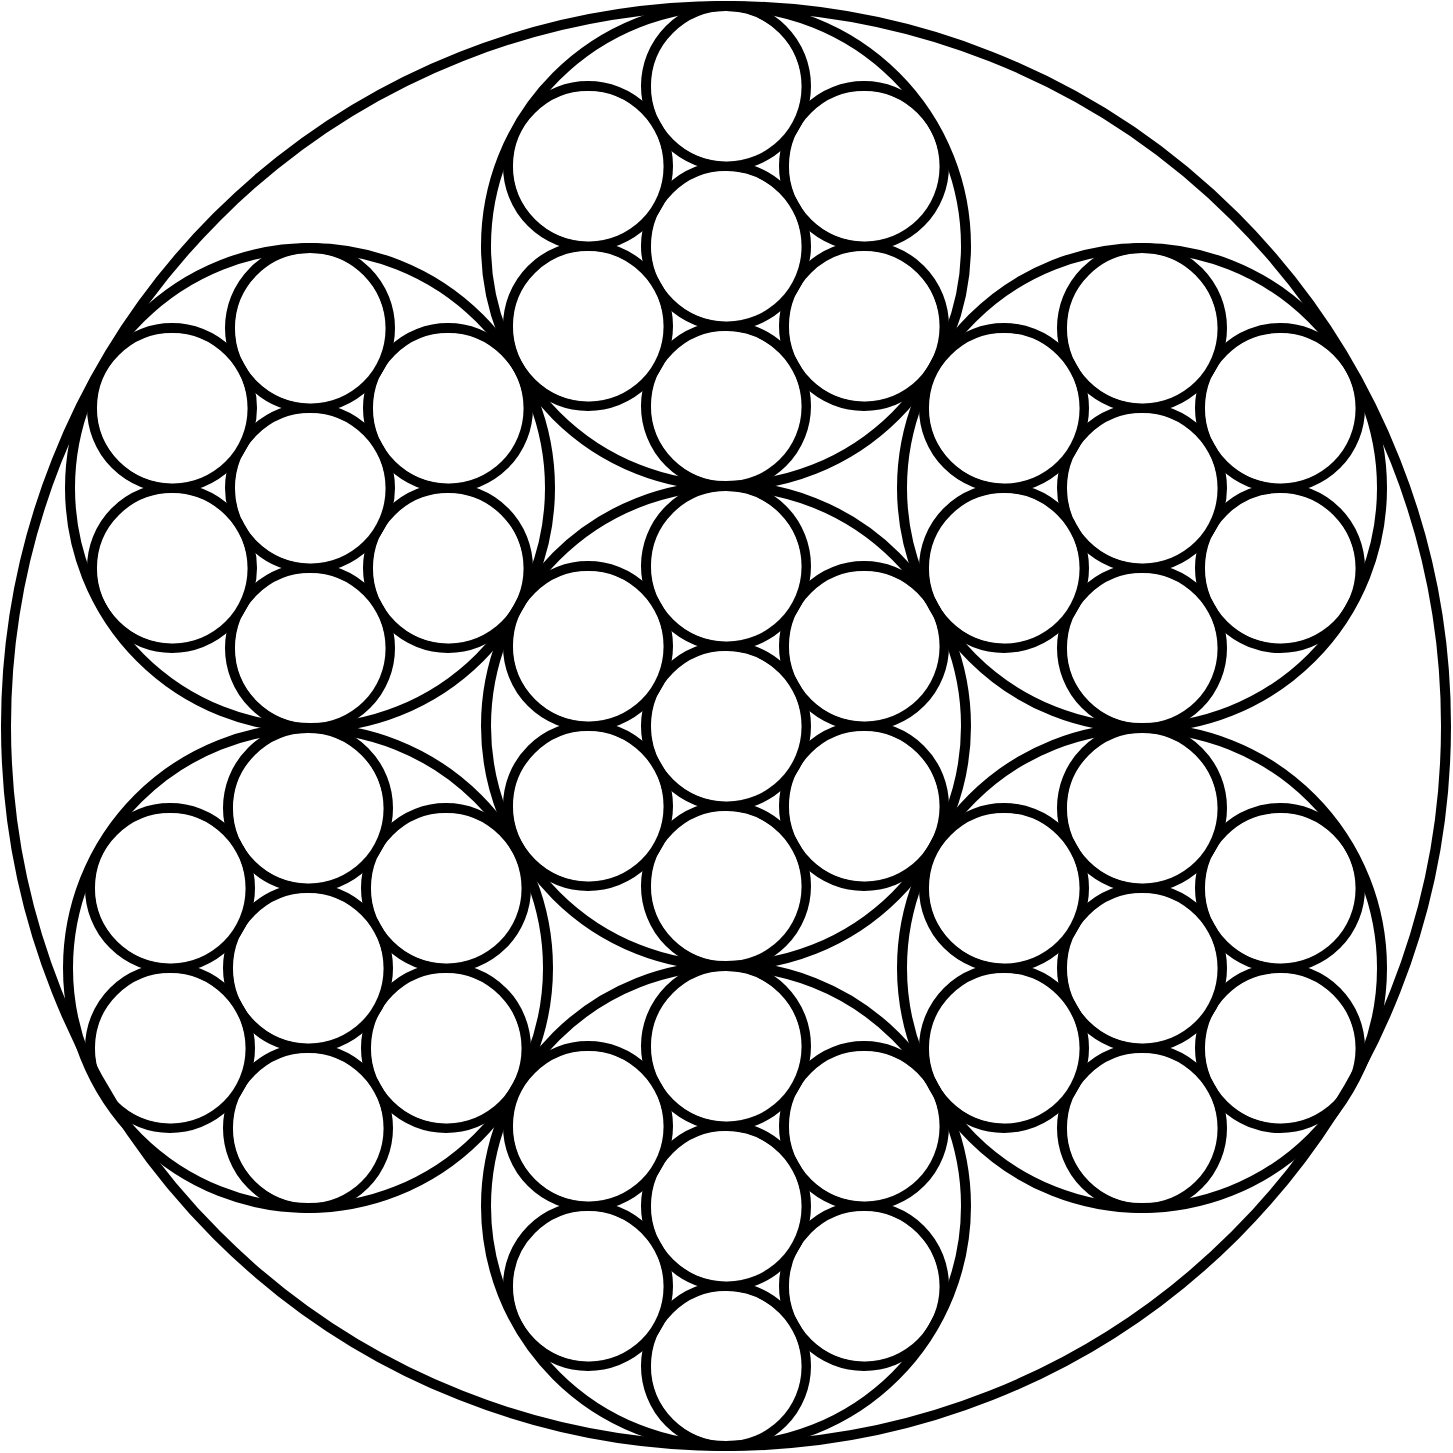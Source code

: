 <mxfile version="14.7.6" type="github"><diagram id="q9ERIXMzDF9089vVM9AD" name="Page-1"><mxGraphModel dx="2370" dy="1270" grid="1" gridSize="10" guides="1" tooltips="1" connect="1" arrows="1" fold="1" page="1" pageScale="1" pageWidth="827" pageHeight="1169" math="0" shadow="0"><root><mxCell id="0"/><mxCell id="1" parent="0"/><mxCell id="oN4A9H2NqV6lfZODWYCx-55" value="" style="group" vertex="1" connectable="0" parent="1"><mxGeometry x="280" y="280" width="240" height="240" as="geometry"/></mxCell><mxCell id="oN4A9H2NqV6lfZODWYCx-39" value="" style="ellipse;whiteSpace=wrap;html=1;aspect=fixed;fontSize=74;strokeWidth=5;fontColor=#ffffff;fillColor=none;" vertex="1" parent="oN4A9H2NqV6lfZODWYCx-55"><mxGeometry x="80" y="80" width="80" height="80" as="geometry"/></mxCell><mxCell id="oN4A9H2NqV6lfZODWYCx-40" value="" style="ellipse;whiteSpace=wrap;html=1;aspect=fixed;fontSize=74;strokeWidth=5;fontColor=#ffffff;fillColor=none;" vertex="1" parent="oN4A9H2NqV6lfZODWYCx-55"><mxGeometry x="11" y="40" width="80" height="80" as="geometry"/></mxCell><mxCell id="oN4A9H2NqV6lfZODWYCx-41" value="" style="ellipse;whiteSpace=wrap;html=1;aspect=fixed;fontSize=74;strokeWidth=5;fontColor=#ffffff;fillColor=none;" vertex="1" parent="oN4A9H2NqV6lfZODWYCx-55"><mxGeometry x="11" y="120" width="80" height="80" as="geometry"/></mxCell><mxCell id="oN4A9H2NqV6lfZODWYCx-42" value="" style="ellipse;whiteSpace=wrap;html=1;aspect=fixed;fontSize=74;strokeWidth=5;fontColor=#ffffff;fillColor=none;" vertex="1" parent="oN4A9H2NqV6lfZODWYCx-55"><mxGeometry x="80" width="80" height="80" as="geometry"/></mxCell><mxCell id="oN4A9H2NqV6lfZODWYCx-43" value="" style="ellipse;whiteSpace=wrap;html=1;aspect=fixed;fontSize=74;strokeWidth=5;fontColor=#ffffff;fillColor=none;" vertex="1" parent="oN4A9H2NqV6lfZODWYCx-55"><mxGeometry x="80" y="160" width="80" height="80" as="geometry"/></mxCell><mxCell id="oN4A9H2NqV6lfZODWYCx-44" value="" style="ellipse;whiteSpace=wrap;html=1;aspect=fixed;fontSize=74;strokeWidth=5;fontColor=#ffffff;fillColor=none;" vertex="1" parent="oN4A9H2NqV6lfZODWYCx-55"><mxGeometry x="149" y="120" width="80" height="80" as="geometry"/></mxCell><mxCell id="oN4A9H2NqV6lfZODWYCx-45" value="" style="group" vertex="1" connectable="0" parent="oN4A9H2NqV6lfZODWYCx-55"><mxGeometry x="149" y="40" width="80" height="80" as="geometry"/></mxCell><mxCell id="oN4A9H2NqV6lfZODWYCx-46" value="" style="ellipse;whiteSpace=wrap;html=1;aspect=fixed;fontSize=74;strokeWidth=5;fontColor=#ffffff;fillColor=none;" vertex="1" parent="oN4A9H2NqV6lfZODWYCx-45"><mxGeometry width="80" height="80" as="geometry"/></mxCell><mxCell id="oN4A9H2NqV6lfZODWYCx-47" value="" style="ellipse;whiteSpace=wrap;html=1;aspect=fixed;fontSize=74;strokeColor=#FFFFFF;strokeWidth=0;fillColor=#ffffff;" vertex="1" parent="oN4A9H2NqV6lfZODWYCx-45"><mxGeometry x="2.5" y="2.5" width="75" height="75" as="geometry"/></mxCell><mxCell id="oN4A9H2NqV6lfZODWYCx-48" value="" style="ellipse;whiteSpace=wrap;html=1;aspect=fixed;fontSize=74;strokeColor=#FFFFFF;strokeWidth=0;fillColor=#ffffff;" vertex="1" parent="oN4A9H2NqV6lfZODWYCx-55"><mxGeometry x="151.5" y="122.5" width="75" height="75" as="geometry"/></mxCell><mxCell id="oN4A9H2NqV6lfZODWYCx-49" value="" style="ellipse;whiteSpace=wrap;html=1;aspect=fixed;fontSize=74;strokeColor=#FFFFFF;strokeWidth=0;fillColor=#ffffff;" vertex="1" parent="oN4A9H2NqV6lfZODWYCx-55"><mxGeometry x="82.5" y="82.5" width="75" height="75" as="geometry"/></mxCell><mxCell id="oN4A9H2NqV6lfZODWYCx-50" value="" style="ellipse;whiteSpace=wrap;html=1;aspect=fixed;fontSize=74;strokeColor=#FFFFFF;strokeWidth=0;fillColor=#ffffff;" vertex="1" parent="oN4A9H2NqV6lfZODWYCx-55"><mxGeometry x="82.5" y="162.5" width="75" height="75" as="geometry"/></mxCell><mxCell id="oN4A9H2NqV6lfZODWYCx-51" value="" style="ellipse;whiteSpace=wrap;html=1;aspect=fixed;fontSize=74;strokeColor=#FFFFFF;strokeWidth=0;fillColor=#ffffff;" vertex="1" parent="oN4A9H2NqV6lfZODWYCx-55"><mxGeometry x="13.5" y="122.5" width="75" height="75" as="geometry"/></mxCell><mxCell id="oN4A9H2NqV6lfZODWYCx-52" value="" style="ellipse;whiteSpace=wrap;html=1;aspect=fixed;fontSize=74;strokeColor=#FFFFFF;strokeWidth=0;fillColor=#ffffff;" vertex="1" parent="oN4A9H2NqV6lfZODWYCx-55"><mxGeometry x="13.5" y="42.5" width="75" height="75" as="geometry"/></mxCell><mxCell id="oN4A9H2NqV6lfZODWYCx-53" value="" style="ellipse;whiteSpace=wrap;html=1;aspect=fixed;fontSize=74;strokeColor=#FFFFFF;strokeWidth=0;fillColor=#ffffff;" vertex="1" parent="oN4A9H2NqV6lfZODWYCx-55"><mxGeometry x="82.5" y="2.5" width="75" height="75" as="geometry"/></mxCell><mxCell id="oN4A9H2NqV6lfZODWYCx-54" value="" style="ellipse;whiteSpace=wrap;html=1;aspect=fixed;fontSize=74;strokeWidth=5;fillColor=none;" vertex="1" parent="oN4A9H2NqV6lfZODWYCx-55"><mxGeometry width="240" height="240" as="geometry"/></mxCell><mxCell id="oN4A9H2NqV6lfZODWYCx-56" value="" style="group" vertex="1" connectable="0" parent="1"><mxGeometry x="280" y="520" width="240" height="240" as="geometry"/></mxCell><mxCell id="oN4A9H2NqV6lfZODWYCx-57" value="" style="ellipse;whiteSpace=wrap;html=1;aspect=fixed;fontSize=74;strokeWidth=5;fontColor=#ffffff;fillColor=none;" vertex="1" parent="oN4A9H2NqV6lfZODWYCx-56"><mxGeometry x="80" y="80" width="80" height="80" as="geometry"/></mxCell><mxCell id="oN4A9H2NqV6lfZODWYCx-58" value="" style="ellipse;whiteSpace=wrap;html=1;aspect=fixed;fontSize=74;strokeWidth=5;fontColor=#ffffff;fillColor=none;" vertex="1" parent="oN4A9H2NqV6lfZODWYCx-56"><mxGeometry x="11" y="40" width="80" height="80" as="geometry"/></mxCell><mxCell id="oN4A9H2NqV6lfZODWYCx-59" value="" style="ellipse;whiteSpace=wrap;html=1;aspect=fixed;fontSize=74;strokeWidth=5;fontColor=#ffffff;fillColor=none;" vertex="1" parent="oN4A9H2NqV6lfZODWYCx-56"><mxGeometry x="11" y="120" width="80" height="80" as="geometry"/></mxCell><mxCell id="oN4A9H2NqV6lfZODWYCx-60" value="" style="ellipse;whiteSpace=wrap;html=1;aspect=fixed;fontSize=74;strokeWidth=5;fontColor=#ffffff;fillColor=none;" vertex="1" parent="oN4A9H2NqV6lfZODWYCx-56"><mxGeometry x="80" width="80" height="80" as="geometry"/></mxCell><mxCell id="oN4A9H2NqV6lfZODWYCx-61" value="" style="ellipse;whiteSpace=wrap;html=1;aspect=fixed;fontSize=74;strokeWidth=5;fontColor=#ffffff;fillColor=none;" vertex="1" parent="oN4A9H2NqV6lfZODWYCx-56"><mxGeometry x="80" y="160" width="80" height="80" as="geometry"/></mxCell><mxCell id="oN4A9H2NqV6lfZODWYCx-62" value="" style="ellipse;whiteSpace=wrap;html=1;aspect=fixed;fontSize=74;strokeWidth=5;fontColor=#ffffff;fillColor=none;" vertex="1" parent="oN4A9H2NqV6lfZODWYCx-56"><mxGeometry x="149" y="120" width="80" height="80" as="geometry"/></mxCell><mxCell id="oN4A9H2NqV6lfZODWYCx-63" value="" style="group" vertex="1" connectable="0" parent="oN4A9H2NqV6lfZODWYCx-56"><mxGeometry x="149" y="40" width="80" height="80" as="geometry"/></mxCell><mxCell id="oN4A9H2NqV6lfZODWYCx-64" value="" style="ellipse;whiteSpace=wrap;html=1;aspect=fixed;fontSize=74;strokeWidth=5;fontColor=#ffffff;fillColor=none;" vertex="1" parent="oN4A9H2NqV6lfZODWYCx-63"><mxGeometry width="80" height="80" as="geometry"/></mxCell><mxCell id="oN4A9H2NqV6lfZODWYCx-65" value="" style="ellipse;whiteSpace=wrap;html=1;aspect=fixed;fontSize=74;strokeColor=#FFFFFF;strokeWidth=0;fillColor=#ffffff;" vertex="1" parent="oN4A9H2NqV6lfZODWYCx-63"><mxGeometry x="2.5" y="2.5" width="75" height="75" as="geometry"/></mxCell><mxCell id="oN4A9H2NqV6lfZODWYCx-66" value="" style="ellipse;whiteSpace=wrap;html=1;aspect=fixed;fontSize=74;strokeColor=#FFFFFF;strokeWidth=0;fillColor=#ffffff;" vertex="1" parent="oN4A9H2NqV6lfZODWYCx-56"><mxGeometry x="151.5" y="122.5" width="75" height="75" as="geometry"/></mxCell><mxCell id="oN4A9H2NqV6lfZODWYCx-67" value="" style="ellipse;whiteSpace=wrap;html=1;aspect=fixed;fontSize=74;strokeColor=#FFFFFF;strokeWidth=0;fillColor=#ffffff;" vertex="1" parent="oN4A9H2NqV6lfZODWYCx-56"><mxGeometry x="82.5" y="82.5" width="75" height="75" as="geometry"/></mxCell><mxCell id="oN4A9H2NqV6lfZODWYCx-68" value="" style="ellipse;whiteSpace=wrap;html=1;aspect=fixed;fontSize=74;strokeColor=#FFFFFF;strokeWidth=0;fillColor=#ffffff;" vertex="1" parent="oN4A9H2NqV6lfZODWYCx-56"><mxGeometry x="82.5" y="162.5" width="75" height="75" as="geometry"/></mxCell><mxCell id="oN4A9H2NqV6lfZODWYCx-69" value="" style="ellipse;whiteSpace=wrap;html=1;aspect=fixed;fontSize=74;strokeColor=#FFFFFF;strokeWidth=0;fillColor=#ffffff;" vertex="1" parent="oN4A9H2NqV6lfZODWYCx-56"><mxGeometry x="13.5" y="122.5" width="75" height="75" as="geometry"/></mxCell><mxCell id="oN4A9H2NqV6lfZODWYCx-70" value="" style="ellipse;whiteSpace=wrap;html=1;aspect=fixed;fontSize=74;strokeColor=#FFFFFF;strokeWidth=0;fillColor=#ffffff;" vertex="1" parent="oN4A9H2NqV6lfZODWYCx-56"><mxGeometry x="13.5" y="42.5" width="75" height="75" as="geometry"/></mxCell><mxCell id="oN4A9H2NqV6lfZODWYCx-71" value="" style="ellipse;whiteSpace=wrap;html=1;aspect=fixed;fontSize=74;strokeColor=#FFFFFF;strokeWidth=0;fillColor=#ffffff;" vertex="1" parent="oN4A9H2NqV6lfZODWYCx-56"><mxGeometry x="82.5" y="2.5" width="75" height="75" as="geometry"/></mxCell><mxCell id="oN4A9H2NqV6lfZODWYCx-72" value="" style="ellipse;whiteSpace=wrap;html=1;aspect=fixed;fontSize=74;strokeWidth=5;fillColor=none;" vertex="1" parent="oN4A9H2NqV6lfZODWYCx-56"><mxGeometry width="240" height="240" as="geometry"/></mxCell><mxCell id="oN4A9H2NqV6lfZODWYCx-73" value="" style="group" vertex="1" connectable="0" parent="1"><mxGeometry x="280" y="40" width="240" height="240" as="geometry"/></mxCell><mxCell id="oN4A9H2NqV6lfZODWYCx-74" value="" style="ellipse;whiteSpace=wrap;html=1;aspect=fixed;fontSize=74;strokeWidth=5;fontColor=#ffffff;fillColor=none;" vertex="1" parent="oN4A9H2NqV6lfZODWYCx-73"><mxGeometry x="80" y="80" width="80" height="80" as="geometry"/></mxCell><mxCell id="oN4A9H2NqV6lfZODWYCx-75" value="" style="ellipse;whiteSpace=wrap;html=1;aspect=fixed;fontSize=74;strokeWidth=5;fontColor=#ffffff;fillColor=none;" vertex="1" parent="oN4A9H2NqV6lfZODWYCx-73"><mxGeometry x="11" y="40" width="80" height="80" as="geometry"/></mxCell><mxCell id="oN4A9H2NqV6lfZODWYCx-76" value="" style="ellipse;whiteSpace=wrap;html=1;aspect=fixed;fontSize=74;strokeWidth=5;fontColor=#ffffff;fillColor=none;" vertex="1" parent="oN4A9H2NqV6lfZODWYCx-73"><mxGeometry x="11" y="120" width="80" height="80" as="geometry"/></mxCell><mxCell id="oN4A9H2NqV6lfZODWYCx-77" value="" style="ellipse;whiteSpace=wrap;html=1;aspect=fixed;fontSize=74;strokeWidth=5;fontColor=#ffffff;fillColor=none;" vertex="1" parent="oN4A9H2NqV6lfZODWYCx-73"><mxGeometry x="80" width="80" height="80" as="geometry"/></mxCell><mxCell id="oN4A9H2NqV6lfZODWYCx-78" value="" style="ellipse;whiteSpace=wrap;html=1;aspect=fixed;fontSize=74;strokeWidth=5;fontColor=#ffffff;fillColor=none;" vertex="1" parent="oN4A9H2NqV6lfZODWYCx-73"><mxGeometry x="80" y="160" width="80" height="80" as="geometry"/></mxCell><mxCell id="oN4A9H2NqV6lfZODWYCx-79" value="" style="ellipse;whiteSpace=wrap;html=1;aspect=fixed;fontSize=74;strokeWidth=5;fontColor=#ffffff;fillColor=none;" vertex="1" parent="oN4A9H2NqV6lfZODWYCx-73"><mxGeometry x="149" y="120" width="80" height="80" as="geometry"/></mxCell><mxCell id="oN4A9H2NqV6lfZODWYCx-80" value="" style="group" vertex="1" connectable="0" parent="oN4A9H2NqV6lfZODWYCx-73"><mxGeometry x="149" y="40" width="80" height="80" as="geometry"/></mxCell><mxCell id="oN4A9H2NqV6lfZODWYCx-81" value="" style="ellipse;whiteSpace=wrap;html=1;aspect=fixed;fontSize=74;strokeWidth=5;fontColor=#ffffff;fillColor=none;" vertex="1" parent="oN4A9H2NqV6lfZODWYCx-80"><mxGeometry width="80" height="80" as="geometry"/></mxCell><mxCell id="oN4A9H2NqV6lfZODWYCx-82" value="" style="ellipse;whiteSpace=wrap;html=1;aspect=fixed;fontSize=74;strokeColor=#FFFFFF;strokeWidth=0;fillColor=#ffffff;" vertex="1" parent="oN4A9H2NqV6lfZODWYCx-80"><mxGeometry x="2.5" y="2.5" width="75" height="75" as="geometry"/></mxCell><mxCell id="oN4A9H2NqV6lfZODWYCx-83" value="" style="ellipse;whiteSpace=wrap;html=1;aspect=fixed;fontSize=74;strokeColor=#FFFFFF;strokeWidth=0;fillColor=#ffffff;" vertex="1" parent="oN4A9H2NqV6lfZODWYCx-73"><mxGeometry x="151.5" y="122.5" width="75" height="75" as="geometry"/></mxCell><mxCell id="oN4A9H2NqV6lfZODWYCx-84" value="" style="ellipse;whiteSpace=wrap;html=1;aspect=fixed;fontSize=74;strokeColor=#FFFFFF;strokeWidth=0;fillColor=#ffffff;" vertex="1" parent="oN4A9H2NqV6lfZODWYCx-73"><mxGeometry x="82.5" y="82.5" width="75" height="75" as="geometry"/></mxCell><mxCell id="oN4A9H2NqV6lfZODWYCx-85" value="" style="ellipse;whiteSpace=wrap;html=1;aspect=fixed;fontSize=74;strokeColor=#FFFFFF;strokeWidth=0;fillColor=#ffffff;" vertex="1" parent="oN4A9H2NqV6lfZODWYCx-73"><mxGeometry x="82.5" y="162.5" width="75" height="75" as="geometry"/></mxCell><mxCell id="oN4A9H2NqV6lfZODWYCx-86" value="" style="ellipse;whiteSpace=wrap;html=1;aspect=fixed;fontSize=74;strokeColor=#FFFFFF;strokeWidth=0;fillColor=#ffffff;" vertex="1" parent="oN4A9H2NqV6lfZODWYCx-73"><mxGeometry x="13.5" y="122.5" width="75" height="75" as="geometry"/></mxCell><mxCell id="oN4A9H2NqV6lfZODWYCx-87" value="" style="ellipse;whiteSpace=wrap;html=1;aspect=fixed;fontSize=74;strokeColor=#FFFFFF;strokeWidth=0;fillColor=#ffffff;" vertex="1" parent="oN4A9H2NqV6lfZODWYCx-73"><mxGeometry x="13.5" y="42.5" width="75" height="75" as="geometry"/></mxCell><mxCell id="oN4A9H2NqV6lfZODWYCx-88" value="" style="ellipse;whiteSpace=wrap;html=1;aspect=fixed;fontSize=74;strokeColor=#FFFFFF;strokeWidth=0;fillColor=#ffffff;" vertex="1" parent="oN4A9H2NqV6lfZODWYCx-73"><mxGeometry x="82.5" y="2.5" width="75" height="75" as="geometry"/></mxCell><mxCell id="oN4A9H2NqV6lfZODWYCx-89" value="" style="ellipse;whiteSpace=wrap;html=1;aspect=fixed;fontSize=74;strokeWidth=5;fillColor=none;" vertex="1" parent="oN4A9H2NqV6lfZODWYCx-73"><mxGeometry width="240" height="240" as="geometry"/></mxCell><mxCell id="oN4A9H2NqV6lfZODWYCx-90" value="" style="group" vertex="1" connectable="0" parent="1"><mxGeometry x="488" y="161" width="240" height="240" as="geometry"/></mxCell><mxCell id="oN4A9H2NqV6lfZODWYCx-91" value="" style="ellipse;whiteSpace=wrap;html=1;aspect=fixed;fontSize=74;strokeWidth=5;fontColor=#ffffff;fillColor=none;" vertex="1" parent="oN4A9H2NqV6lfZODWYCx-90"><mxGeometry x="80" y="80" width="80" height="80" as="geometry"/></mxCell><mxCell id="oN4A9H2NqV6lfZODWYCx-92" value="" style="ellipse;whiteSpace=wrap;html=1;aspect=fixed;fontSize=74;strokeWidth=5;fontColor=#ffffff;fillColor=none;" vertex="1" parent="oN4A9H2NqV6lfZODWYCx-90"><mxGeometry x="11" y="40" width="80" height="80" as="geometry"/></mxCell><mxCell id="oN4A9H2NqV6lfZODWYCx-93" value="" style="ellipse;whiteSpace=wrap;html=1;aspect=fixed;fontSize=74;strokeWidth=5;fontColor=#ffffff;fillColor=none;" vertex="1" parent="oN4A9H2NqV6lfZODWYCx-90"><mxGeometry x="11" y="120" width="80" height="80" as="geometry"/></mxCell><mxCell id="oN4A9H2NqV6lfZODWYCx-94" value="" style="ellipse;whiteSpace=wrap;html=1;aspect=fixed;fontSize=74;strokeWidth=5;fontColor=#ffffff;fillColor=none;" vertex="1" parent="oN4A9H2NqV6lfZODWYCx-90"><mxGeometry x="80" width="80" height="80" as="geometry"/></mxCell><mxCell id="oN4A9H2NqV6lfZODWYCx-95" value="" style="ellipse;whiteSpace=wrap;html=1;aspect=fixed;fontSize=74;strokeWidth=5;fontColor=#ffffff;fillColor=none;" vertex="1" parent="oN4A9H2NqV6lfZODWYCx-90"><mxGeometry x="80" y="160" width="80" height="80" as="geometry"/></mxCell><mxCell id="oN4A9H2NqV6lfZODWYCx-96" value="" style="ellipse;whiteSpace=wrap;html=1;aspect=fixed;fontSize=74;strokeWidth=5;fontColor=#ffffff;fillColor=none;" vertex="1" parent="oN4A9H2NqV6lfZODWYCx-90"><mxGeometry x="149" y="120" width="80" height="80" as="geometry"/></mxCell><mxCell id="oN4A9H2NqV6lfZODWYCx-97" value="" style="group" vertex="1" connectable="0" parent="oN4A9H2NqV6lfZODWYCx-90"><mxGeometry x="149" y="40" width="80" height="80" as="geometry"/></mxCell><mxCell id="oN4A9H2NqV6lfZODWYCx-98" value="" style="ellipse;whiteSpace=wrap;html=1;aspect=fixed;fontSize=74;strokeWidth=5;fontColor=#ffffff;fillColor=none;" vertex="1" parent="oN4A9H2NqV6lfZODWYCx-97"><mxGeometry width="80" height="80" as="geometry"/></mxCell><mxCell id="oN4A9H2NqV6lfZODWYCx-99" value="" style="ellipse;whiteSpace=wrap;html=1;aspect=fixed;fontSize=74;strokeColor=#FFFFFF;strokeWidth=0;fillColor=#ffffff;" vertex="1" parent="oN4A9H2NqV6lfZODWYCx-97"><mxGeometry x="2.5" y="2.5" width="75" height="75" as="geometry"/></mxCell><mxCell id="oN4A9H2NqV6lfZODWYCx-100" value="" style="ellipse;whiteSpace=wrap;html=1;aspect=fixed;fontSize=74;strokeColor=#FFFFFF;strokeWidth=0;fillColor=#ffffff;" vertex="1" parent="oN4A9H2NqV6lfZODWYCx-90"><mxGeometry x="151.5" y="122.5" width="75" height="75" as="geometry"/></mxCell><mxCell id="oN4A9H2NqV6lfZODWYCx-101" value="" style="ellipse;whiteSpace=wrap;html=1;aspect=fixed;fontSize=74;strokeColor=#FFFFFF;strokeWidth=0;fillColor=#ffffff;" vertex="1" parent="oN4A9H2NqV6lfZODWYCx-90"><mxGeometry x="82.5" y="82.5" width="75" height="75" as="geometry"/></mxCell><mxCell id="oN4A9H2NqV6lfZODWYCx-102" value="" style="ellipse;whiteSpace=wrap;html=1;aspect=fixed;fontSize=74;strokeColor=#FFFFFF;strokeWidth=0;fillColor=#ffffff;" vertex="1" parent="oN4A9H2NqV6lfZODWYCx-90"><mxGeometry x="82.5" y="162.5" width="75" height="75" as="geometry"/></mxCell><mxCell id="oN4A9H2NqV6lfZODWYCx-103" value="" style="ellipse;whiteSpace=wrap;html=1;aspect=fixed;fontSize=74;strokeColor=#FFFFFF;strokeWidth=0;fillColor=#ffffff;" vertex="1" parent="oN4A9H2NqV6lfZODWYCx-90"><mxGeometry x="13.5" y="122.5" width="75" height="75" as="geometry"/></mxCell><mxCell id="oN4A9H2NqV6lfZODWYCx-104" value="" style="ellipse;whiteSpace=wrap;html=1;aspect=fixed;fontSize=74;strokeColor=#FFFFFF;strokeWidth=0;fillColor=#ffffff;" vertex="1" parent="oN4A9H2NqV6lfZODWYCx-90"><mxGeometry x="13.5" y="42.5" width="75" height="75" as="geometry"/></mxCell><mxCell id="oN4A9H2NqV6lfZODWYCx-105" value="" style="ellipse;whiteSpace=wrap;html=1;aspect=fixed;fontSize=74;strokeColor=#FFFFFF;strokeWidth=0;fillColor=#ffffff;" vertex="1" parent="oN4A9H2NqV6lfZODWYCx-90"><mxGeometry x="82.5" y="2.5" width="75" height="75" as="geometry"/></mxCell><mxCell id="oN4A9H2NqV6lfZODWYCx-106" value="" style="ellipse;whiteSpace=wrap;html=1;aspect=fixed;fontSize=74;strokeWidth=5;fillColor=none;" vertex="1" parent="oN4A9H2NqV6lfZODWYCx-90"><mxGeometry width="240" height="240" as="geometry"/></mxCell><mxCell id="oN4A9H2NqV6lfZODWYCx-107" value="" style="group" vertex="1" connectable="0" parent="1"><mxGeometry x="488" y="401" width="240" height="240" as="geometry"/></mxCell><mxCell id="oN4A9H2NqV6lfZODWYCx-108" value="" style="ellipse;whiteSpace=wrap;html=1;aspect=fixed;fontSize=74;strokeWidth=5;fontColor=#ffffff;fillColor=none;" vertex="1" parent="oN4A9H2NqV6lfZODWYCx-107"><mxGeometry x="80" y="80" width="80" height="80" as="geometry"/></mxCell><mxCell id="oN4A9H2NqV6lfZODWYCx-109" value="" style="ellipse;whiteSpace=wrap;html=1;aspect=fixed;fontSize=74;strokeWidth=5;fontColor=#ffffff;fillColor=none;" vertex="1" parent="oN4A9H2NqV6lfZODWYCx-107"><mxGeometry x="11" y="40" width="80" height="80" as="geometry"/></mxCell><mxCell id="oN4A9H2NqV6lfZODWYCx-110" value="" style="ellipse;whiteSpace=wrap;html=1;aspect=fixed;fontSize=74;strokeWidth=5;fontColor=#ffffff;fillColor=none;" vertex="1" parent="oN4A9H2NqV6lfZODWYCx-107"><mxGeometry x="11" y="120" width="80" height="80" as="geometry"/></mxCell><mxCell id="oN4A9H2NqV6lfZODWYCx-111" value="" style="ellipse;whiteSpace=wrap;html=1;aspect=fixed;fontSize=74;strokeWidth=5;fontColor=#ffffff;fillColor=none;" vertex="1" parent="oN4A9H2NqV6lfZODWYCx-107"><mxGeometry x="80" width="80" height="80" as="geometry"/></mxCell><mxCell id="oN4A9H2NqV6lfZODWYCx-112" value="" style="ellipse;whiteSpace=wrap;html=1;aspect=fixed;fontSize=74;strokeWidth=5;fontColor=#ffffff;fillColor=none;" vertex="1" parent="oN4A9H2NqV6lfZODWYCx-107"><mxGeometry x="80" y="160" width="80" height="80" as="geometry"/></mxCell><mxCell id="oN4A9H2NqV6lfZODWYCx-113" value="" style="ellipse;whiteSpace=wrap;html=1;aspect=fixed;fontSize=74;strokeWidth=5;fontColor=#ffffff;fillColor=none;" vertex="1" parent="oN4A9H2NqV6lfZODWYCx-107"><mxGeometry x="149" y="120" width="80" height="80" as="geometry"/></mxCell><mxCell id="oN4A9H2NqV6lfZODWYCx-114" value="" style="group" vertex="1" connectable="0" parent="oN4A9H2NqV6lfZODWYCx-107"><mxGeometry x="149" y="40" width="80" height="80" as="geometry"/></mxCell><mxCell id="oN4A9H2NqV6lfZODWYCx-115" value="" style="ellipse;whiteSpace=wrap;html=1;aspect=fixed;fontSize=74;strokeWidth=5;fontColor=#ffffff;fillColor=none;" vertex="1" parent="oN4A9H2NqV6lfZODWYCx-114"><mxGeometry width="80" height="80" as="geometry"/></mxCell><mxCell id="oN4A9H2NqV6lfZODWYCx-116" value="" style="ellipse;whiteSpace=wrap;html=1;aspect=fixed;fontSize=74;strokeColor=#FFFFFF;strokeWidth=0;fillColor=#ffffff;" vertex="1" parent="oN4A9H2NqV6lfZODWYCx-114"><mxGeometry x="2.5" y="2.5" width="75" height="75" as="geometry"/></mxCell><mxCell id="oN4A9H2NqV6lfZODWYCx-117" value="" style="ellipse;whiteSpace=wrap;html=1;aspect=fixed;fontSize=74;strokeColor=#FFFFFF;strokeWidth=0;fillColor=#ffffff;" vertex="1" parent="oN4A9H2NqV6lfZODWYCx-107"><mxGeometry x="151.5" y="122.5" width="75" height="75" as="geometry"/></mxCell><mxCell id="oN4A9H2NqV6lfZODWYCx-118" value="" style="ellipse;whiteSpace=wrap;html=1;aspect=fixed;fontSize=74;strokeColor=#FFFFFF;strokeWidth=0;fillColor=#ffffff;" vertex="1" parent="oN4A9H2NqV6lfZODWYCx-107"><mxGeometry x="82.5" y="82.5" width="75" height="75" as="geometry"/></mxCell><mxCell id="oN4A9H2NqV6lfZODWYCx-119" value="" style="ellipse;whiteSpace=wrap;html=1;aspect=fixed;fontSize=74;strokeColor=#FFFFFF;strokeWidth=0;fillColor=#ffffff;" vertex="1" parent="oN4A9H2NqV6lfZODWYCx-107"><mxGeometry x="82.5" y="162.5" width="75" height="75" as="geometry"/></mxCell><mxCell id="oN4A9H2NqV6lfZODWYCx-120" value="" style="ellipse;whiteSpace=wrap;html=1;aspect=fixed;fontSize=74;strokeColor=#FFFFFF;strokeWidth=0;fillColor=#ffffff;" vertex="1" parent="oN4A9H2NqV6lfZODWYCx-107"><mxGeometry x="13.5" y="122.5" width="75" height="75" as="geometry"/></mxCell><mxCell id="oN4A9H2NqV6lfZODWYCx-121" value="" style="ellipse;whiteSpace=wrap;html=1;aspect=fixed;fontSize=74;strokeColor=#FFFFFF;strokeWidth=0;fillColor=#ffffff;" vertex="1" parent="oN4A9H2NqV6lfZODWYCx-107"><mxGeometry x="13.5" y="42.5" width="75" height="75" as="geometry"/></mxCell><mxCell id="oN4A9H2NqV6lfZODWYCx-122" value="" style="ellipse;whiteSpace=wrap;html=1;aspect=fixed;fontSize=74;strokeColor=#FFFFFF;strokeWidth=0;fillColor=#ffffff;" vertex="1" parent="oN4A9H2NqV6lfZODWYCx-107"><mxGeometry x="82.5" y="2.5" width="75" height="75" as="geometry"/></mxCell><mxCell id="oN4A9H2NqV6lfZODWYCx-123" value="" style="ellipse;whiteSpace=wrap;html=1;aspect=fixed;fontSize=74;strokeWidth=5;fillColor=none;" vertex="1" parent="oN4A9H2NqV6lfZODWYCx-107"><mxGeometry width="240" height="240" as="geometry"/></mxCell><mxCell id="oN4A9H2NqV6lfZODWYCx-124" value="" style="group" vertex="1" connectable="0" parent="1"><mxGeometry x="71" y="401" width="240" height="240" as="geometry"/></mxCell><mxCell id="oN4A9H2NqV6lfZODWYCx-125" value="" style="ellipse;whiteSpace=wrap;html=1;aspect=fixed;fontSize=74;strokeWidth=5;fontColor=#ffffff;fillColor=none;" vertex="1" parent="oN4A9H2NqV6lfZODWYCx-124"><mxGeometry x="80" y="80" width="80" height="80" as="geometry"/></mxCell><mxCell id="oN4A9H2NqV6lfZODWYCx-126" value="" style="ellipse;whiteSpace=wrap;html=1;aspect=fixed;fontSize=74;strokeWidth=5;fontColor=#ffffff;fillColor=none;" vertex="1" parent="oN4A9H2NqV6lfZODWYCx-124"><mxGeometry x="11" y="40" width="80" height="80" as="geometry"/></mxCell><mxCell id="oN4A9H2NqV6lfZODWYCx-127" value="" style="ellipse;whiteSpace=wrap;html=1;aspect=fixed;fontSize=74;strokeWidth=5;fontColor=#ffffff;fillColor=none;" vertex="1" parent="oN4A9H2NqV6lfZODWYCx-124"><mxGeometry x="11" y="120" width="80" height="80" as="geometry"/></mxCell><mxCell id="oN4A9H2NqV6lfZODWYCx-128" value="" style="ellipse;whiteSpace=wrap;html=1;aspect=fixed;fontSize=74;strokeWidth=5;fontColor=#ffffff;fillColor=none;" vertex="1" parent="oN4A9H2NqV6lfZODWYCx-124"><mxGeometry x="80" width="80" height="80" as="geometry"/></mxCell><mxCell id="oN4A9H2NqV6lfZODWYCx-129" value="" style="ellipse;whiteSpace=wrap;html=1;aspect=fixed;fontSize=74;strokeWidth=5;fontColor=#ffffff;fillColor=none;" vertex="1" parent="oN4A9H2NqV6lfZODWYCx-124"><mxGeometry x="80" y="160" width="80" height="80" as="geometry"/></mxCell><mxCell id="oN4A9H2NqV6lfZODWYCx-130" value="" style="ellipse;whiteSpace=wrap;html=1;aspect=fixed;fontSize=74;strokeWidth=5;fontColor=#ffffff;fillColor=none;" vertex="1" parent="oN4A9H2NqV6lfZODWYCx-124"><mxGeometry x="149" y="120" width="80" height="80" as="geometry"/></mxCell><mxCell id="oN4A9H2NqV6lfZODWYCx-131" value="" style="group" vertex="1" connectable="0" parent="oN4A9H2NqV6lfZODWYCx-124"><mxGeometry x="149" y="40" width="80" height="80" as="geometry"/></mxCell><mxCell id="oN4A9H2NqV6lfZODWYCx-132" value="" style="ellipse;whiteSpace=wrap;html=1;aspect=fixed;fontSize=74;strokeWidth=5;fontColor=#ffffff;fillColor=none;" vertex="1" parent="oN4A9H2NqV6lfZODWYCx-131"><mxGeometry width="80" height="80" as="geometry"/></mxCell><mxCell id="oN4A9H2NqV6lfZODWYCx-133" value="" style="ellipse;whiteSpace=wrap;html=1;aspect=fixed;fontSize=74;strokeColor=#FFFFFF;strokeWidth=0;fillColor=#ffffff;" vertex="1" parent="oN4A9H2NqV6lfZODWYCx-131"><mxGeometry x="2.5" y="2.5" width="75" height="75" as="geometry"/></mxCell><mxCell id="oN4A9H2NqV6lfZODWYCx-134" value="" style="ellipse;whiteSpace=wrap;html=1;aspect=fixed;fontSize=74;strokeColor=#FFFFFF;strokeWidth=0;fillColor=#ffffff;" vertex="1" parent="oN4A9H2NqV6lfZODWYCx-124"><mxGeometry x="151.5" y="122.5" width="75" height="75" as="geometry"/></mxCell><mxCell id="oN4A9H2NqV6lfZODWYCx-135" value="" style="ellipse;whiteSpace=wrap;html=1;aspect=fixed;fontSize=74;strokeColor=#FFFFFF;strokeWidth=0;fillColor=#ffffff;" vertex="1" parent="oN4A9H2NqV6lfZODWYCx-124"><mxGeometry x="82.5" y="82.5" width="75" height="75" as="geometry"/></mxCell><mxCell id="oN4A9H2NqV6lfZODWYCx-136" value="" style="ellipse;whiteSpace=wrap;html=1;aspect=fixed;fontSize=74;strokeColor=#FFFFFF;strokeWidth=0;fillColor=#ffffff;" vertex="1" parent="oN4A9H2NqV6lfZODWYCx-124"><mxGeometry x="82.5" y="162.5" width="75" height="75" as="geometry"/></mxCell><mxCell id="oN4A9H2NqV6lfZODWYCx-137" value="" style="ellipse;whiteSpace=wrap;html=1;aspect=fixed;fontSize=74;strokeColor=#FFFFFF;strokeWidth=0;fillColor=#ffffff;" vertex="1" parent="oN4A9H2NqV6lfZODWYCx-124"><mxGeometry x="13.5" y="122.5" width="75" height="75" as="geometry"/></mxCell><mxCell id="oN4A9H2NqV6lfZODWYCx-138" value="" style="ellipse;whiteSpace=wrap;html=1;aspect=fixed;fontSize=74;strokeColor=#FFFFFF;strokeWidth=0;fillColor=#ffffff;" vertex="1" parent="oN4A9H2NqV6lfZODWYCx-124"><mxGeometry x="13.5" y="42.5" width="75" height="75" as="geometry"/></mxCell><mxCell id="oN4A9H2NqV6lfZODWYCx-139" value="" style="ellipse;whiteSpace=wrap;html=1;aspect=fixed;fontSize=74;strokeColor=#FFFFFF;strokeWidth=0;fillColor=#ffffff;" vertex="1" parent="oN4A9H2NqV6lfZODWYCx-124"><mxGeometry x="82.5" y="2.5" width="75" height="75" as="geometry"/></mxCell><mxCell id="oN4A9H2NqV6lfZODWYCx-140" value="" style="ellipse;whiteSpace=wrap;html=1;aspect=fixed;fontSize=74;strokeWidth=5;fillColor=none;" vertex="1" parent="oN4A9H2NqV6lfZODWYCx-124"><mxGeometry width="240" height="240" as="geometry"/></mxCell><mxCell id="oN4A9H2NqV6lfZODWYCx-141" value="" style="group" vertex="1" connectable="0" parent="1"><mxGeometry x="72" y="161" width="240" height="240" as="geometry"/></mxCell><mxCell id="oN4A9H2NqV6lfZODWYCx-142" value="" style="ellipse;whiteSpace=wrap;html=1;aspect=fixed;fontSize=74;strokeWidth=5;fontColor=#ffffff;fillColor=none;" vertex="1" parent="oN4A9H2NqV6lfZODWYCx-141"><mxGeometry x="80" y="80" width="80" height="80" as="geometry"/></mxCell><mxCell id="oN4A9H2NqV6lfZODWYCx-143" value="" style="ellipse;whiteSpace=wrap;html=1;aspect=fixed;fontSize=74;strokeWidth=5;fontColor=#ffffff;fillColor=none;" vertex="1" parent="oN4A9H2NqV6lfZODWYCx-141"><mxGeometry x="11" y="40" width="80" height="80" as="geometry"/></mxCell><mxCell id="oN4A9H2NqV6lfZODWYCx-144" value="" style="ellipse;whiteSpace=wrap;html=1;aspect=fixed;fontSize=74;strokeWidth=5;fontColor=#ffffff;fillColor=none;" vertex="1" parent="oN4A9H2NqV6lfZODWYCx-141"><mxGeometry x="11" y="120" width="80" height="80" as="geometry"/></mxCell><mxCell id="oN4A9H2NqV6lfZODWYCx-145" value="" style="ellipse;whiteSpace=wrap;html=1;aspect=fixed;fontSize=74;strokeWidth=5;fontColor=#ffffff;fillColor=none;" vertex="1" parent="oN4A9H2NqV6lfZODWYCx-141"><mxGeometry x="80" width="80" height="80" as="geometry"/></mxCell><mxCell id="oN4A9H2NqV6lfZODWYCx-146" value="" style="ellipse;whiteSpace=wrap;html=1;aspect=fixed;fontSize=74;strokeWidth=5;fontColor=#ffffff;fillColor=none;" vertex="1" parent="oN4A9H2NqV6lfZODWYCx-141"><mxGeometry x="80" y="160" width="80" height="80" as="geometry"/></mxCell><mxCell id="oN4A9H2NqV6lfZODWYCx-147" value="" style="ellipse;whiteSpace=wrap;html=1;aspect=fixed;fontSize=74;strokeWidth=5;fontColor=#ffffff;fillColor=none;" vertex="1" parent="oN4A9H2NqV6lfZODWYCx-141"><mxGeometry x="149" y="120" width="80" height="80" as="geometry"/></mxCell><mxCell id="oN4A9H2NqV6lfZODWYCx-148" value="" style="group" vertex="1" connectable="0" parent="oN4A9H2NqV6lfZODWYCx-141"><mxGeometry x="149" y="40" width="80" height="80" as="geometry"/></mxCell><mxCell id="oN4A9H2NqV6lfZODWYCx-149" value="" style="ellipse;whiteSpace=wrap;html=1;aspect=fixed;fontSize=74;strokeWidth=5;fontColor=#ffffff;fillColor=none;" vertex="1" parent="oN4A9H2NqV6lfZODWYCx-148"><mxGeometry width="80" height="80" as="geometry"/></mxCell><mxCell id="oN4A9H2NqV6lfZODWYCx-150" value="" style="ellipse;whiteSpace=wrap;html=1;aspect=fixed;fontSize=74;strokeColor=#FFFFFF;strokeWidth=0;fillColor=#ffffff;" vertex="1" parent="oN4A9H2NqV6lfZODWYCx-148"><mxGeometry x="2.5" y="2.5" width="75" height="75" as="geometry"/></mxCell><mxCell id="oN4A9H2NqV6lfZODWYCx-151" value="" style="ellipse;whiteSpace=wrap;html=1;aspect=fixed;fontSize=74;strokeColor=#FFFFFF;strokeWidth=0;fillColor=#ffffff;" vertex="1" parent="oN4A9H2NqV6lfZODWYCx-141"><mxGeometry x="151.5" y="122.5" width="75" height="75" as="geometry"/></mxCell><mxCell id="oN4A9H2NqV6lfZODWYCx-152" value="" style="ellipse;whiteSpace=wrap;html=1;aspect=fixed;fontSize=74;strokeColor=#FFFFFF;strokeWidth=0;fillColor=#ffffff;" vertex="1" parent="oN4A9H2NqV6lfZODWYCx-141"><mxGeometry x="82.5" y="82.5" width="75" height="75" as="geometry"/></mxCell><mxCell id="oN4A9H2NqV6lfZODWYCx-153" value="" style="ellipse;whiteSpace=wrap;html=1;aspect=fixed;fontSize=74;strokeColor=#FFFFFF;strokeWidth=0;fillColor=#ffffff;" vertex="1" parent="oN4A9H2NqV6lfZODWYCx-141"><mxGeometry x="82.5" y="162.5" width="75" height="75" as="geometry"/></mxCell><mxCell id="oN4A9H2NqV6lfZODWYCx-154" value="" style="ellipse;whiteSpace=wrap;html=1;aspect=fixed;fontSize=74;strokeColor=#FFFFFF;strokeWidth=0;fillColor=#ffffff;" vertex="1" parent="oN4A9H2NqV6lfZODWYCx-141"><mxGeometry x="13.5" y="122.5" width="75" height="75" as="geometry"/></mxCell><mxCell id="oN4A9H2NqV6lfZODWYCx-155" value="" style="ellipse;whiteSpace=wrap;html=1;aspect=fixed;fontSize=74;strokeColor=#FFFFFF;strokeWidth=0;fillColor=#ffffff;" vertex="1" parent="oN4A9H2NqV6lfZODWYCx-141"><mxGeometry x="13.5" y="42.5" width="75" height="75" as="geometry"/></mxCell><mxCell id="oN4A9H2NqV6lfZODWYCx-156" value="" style="ellipse;whiteSpace=wrap;html=1;aspect=fixed;fontSize=74;strokeColor=#FFFFFF;strokeWidth=0;fillColor=#ffffff;" vertex="1" parent="oN4A9H2NqV6lfZODWYCx-141"><mxGeometry x="82.5" y="2.5" width="75" height="75" as="geometry"/></mxCell><mxCell id="oN4A9H2NqV6lfZODWYCx-157" value="" style="ellipse;whiteSpace=wrap;html=1;aspect=fixed;fontSize=74;strokeWidth=5;fillColor=none;" vertex="1" parent="oN4A9H2NqV6lfZODWYCx-141"><mxGeometry width="240" height="240" as="geometry"/></mxCell><mxCell id="oN4A9H2NqV6lfZODWYCx-158" value="" style="ellipse;whiteSpace=wrap;html=1;aspect=fixed;fontSize=74;strokeColor=#000000;strokeWidth=5;fillColor=none;" vertex="1" parent="1"><mxGeometry x="40" y="40" width="720" height="720" as="geometry"/></mxCell></root></mxGraphModel></diagram></mxfile>